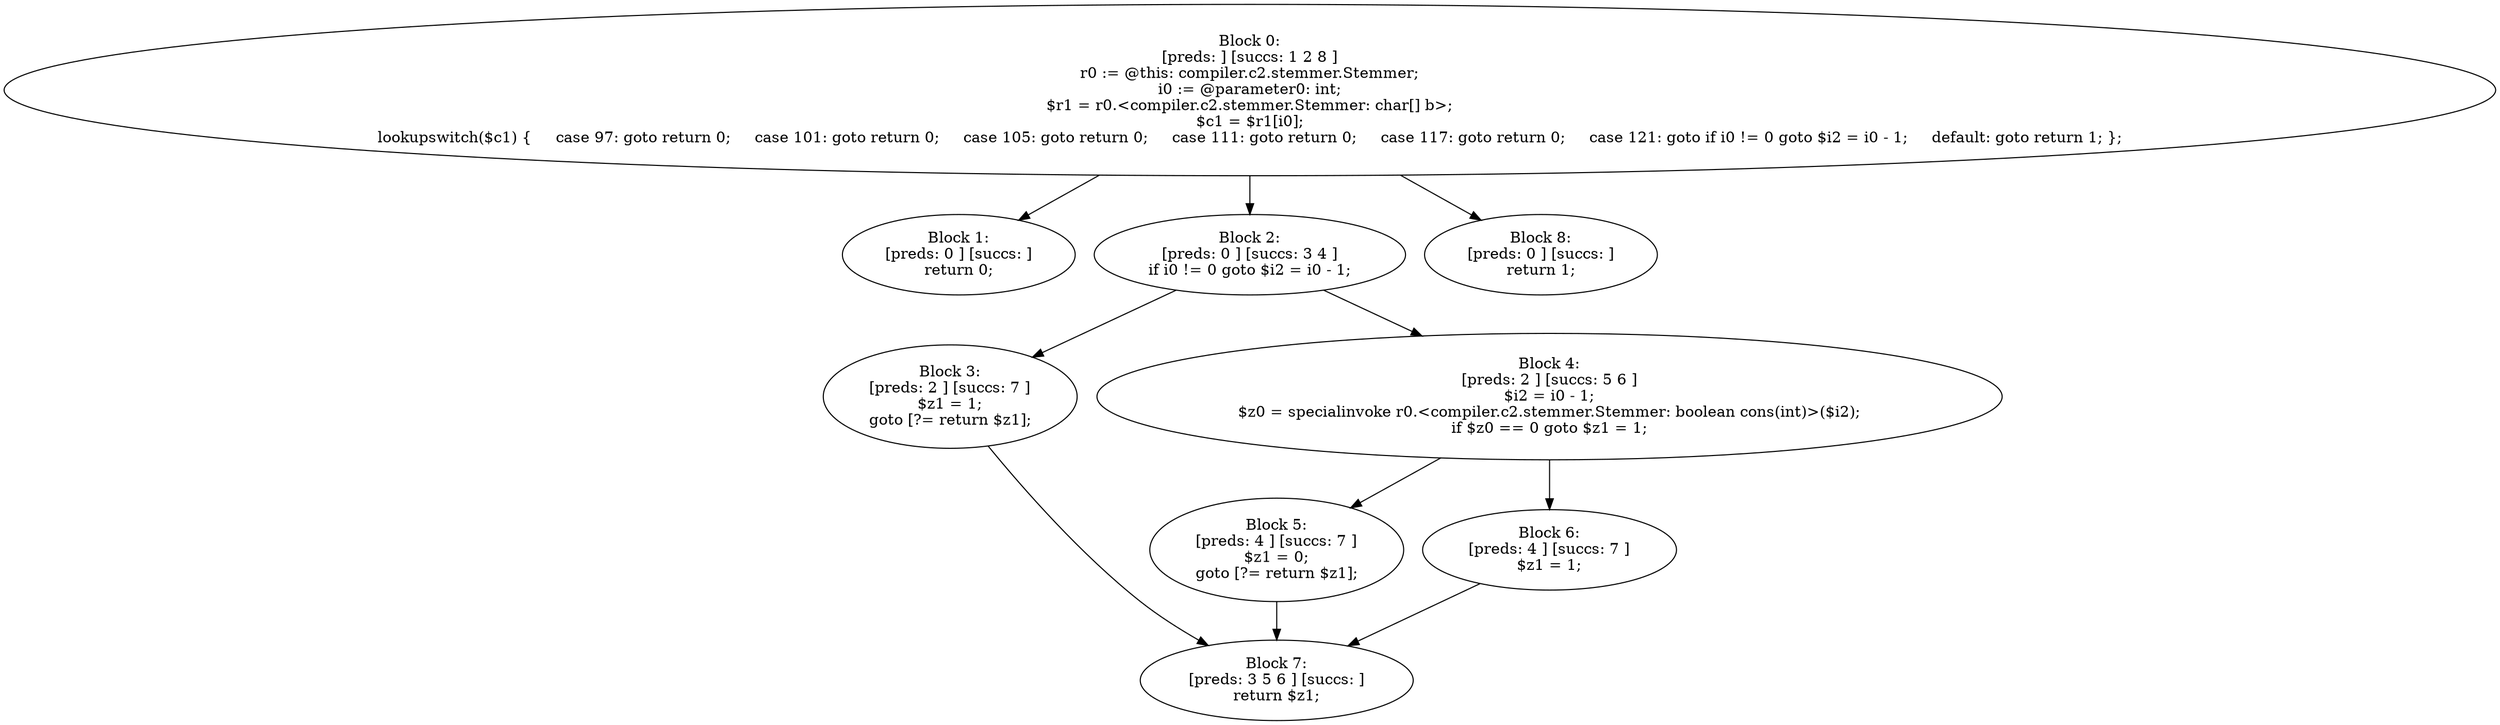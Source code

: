 digraph "unitGraph" {
    "Block 0:
[preds: ] [succs: 1 2 8 ]
r0 := @this: compiler.c2.stemmer.Stemmer;
i0 := @parameter0: int;
$r1 = r0.<compiler.c2.stemmer.Stemmer: char[] b>;
$c1 = $r1[i0];
lookupswitch($c1) {     case 97: goto return 0;     case 101: goto return 0;     case 105: goto return 0;     case 111: goto return 0;     case 117: goto return 0;     case 121: goto if i0 != 0 goto $i2 = i0 - 1;     default: goto return 1; };
"
    "Block 1:
[preds: 0 ] [succs: ]
return 0;
"
    "Block 2:
[preds: 0 ] [succs: 3 4 ]
if i0 != 0 goto $i2 = i0 - 1;
"
    "Block 3:
[preds: 2 ] [succs: 7 ]
$z1 = 1;
goto [?= return $z1];
"
    "Block 4:
[preds: 2 ] [succs: 5 6 ]
$i2 = i0 - 1;
$z0 = specialinvoke r0.<compiler.c2.stemmer.Stemmer: boolean cons(int)>($i2);
if $z0 == 0 goto $z1 = 1;
"
    "Block 5:
[preds: 4 ] [succs: 7 ]
$z1 = 0;
goto [?= return $z1];
"
    "Block 6:
[preds: 4 ] [succs: 7 ]
$z1 = 1;
"
    "Block 7:
[preds: 3 5 6 ] [succs: ]
return $z1;
"
    "Block 8:
[preds: 0 ] [succs: ]
return 1;
"
    "Block 0:
[preds: ] [succs: 1 2 8 ]
r0 := @this: compiler.c2.stemmer.Stemmer;
i0 := @parameter0: int;
$r1 = r0.<compiler.c2.stemmer.Stemmer: char[] b>;
$c1 = $r1[i0];
lookupswitch($c1) {     case 97: goto return 0;     case 101: goto return 0;     case 105: goto return 0;     case 111: goto return 0;     case 117: goto return 0;     case 121: goto if i0 != 0 goto $i2 = i0 - 1;     default: goto return 1; };
"->"Block 1:
[preds: 0 ] [succs: ]
return 0;
";
    "Block 0:
[preds: ] [succs: 1 2 8 ]
r0 := @this: compiler.c2.stemmer.Stemmer;
i0 := @parameter0: int;
$r1 = r0.<compiler.c2.stemmer.Stemmer: char[] b>;
$c1 = $r1[i0];
lookupswitch($c1) {     case 97: goto return 0;     case 101: goto return 0;     case 105: goto return 0;     case 111: goto return 0;     case 117: goto return 0;     case 121: goto if i0 != 0 goto $i2 = i0 - 1;     default: goto return 1; };
"->"Block 2:
[preds: 0 ] [succs: 3 4 ]
if i0 != 0 goto $i2 = i0 - 1;
";
    "Block 0:
[preds: ] [succs: 1 2 8 ]
r0 := @this: compiler.c2.stemmer.Stemmer;
i0 := @parameter0: int;
$r1 = r0.<compiler.c2.stemmer.Stemmer: char[] b>;
$c1 = $r1[i0];
lookupswitch($c1) {     case 97: goto return 0;     case 101: goto return 0;     case 105: goto return 0;     case 111: goto return 0;     case 117: goto return 0;     case 121: goto if i0 != 0 goto $i2 = i0 - 1;     default: goto return 1; };
"->"Block 8:
[preds: 0 ] [succs: ]
return 1;
";
    "Block 2:
[preds: 0 ] [succs: 3 4 ]
if i0 != 0 goto $i2 = i0 - 1;
"->"Block 3:
[preds: 2 ] [succs: 7 ]
$z1 = 1;
goto [?= return $z1];
";
    "Block 2:
[preds: 0 ] [succs: 3 4 ]
if i0 != 0 goto $i2 = i0 - 1;
"->"Block 4:
[preds: 2 ] [succs: 5 6 ]
$i2 = i0 - 1;
$z0 = specialinvoke r0.<compiler.c2.stemmer.Stemmer: boolean cons(int)>($i2);
if $z0 == 0 goto $z1 = 1;
";
    "Block 3:
[preds: 2 ] [succs: 7 ]
$z1 = 1;
goto [?= return $z1];
"->"Block 7:
[preds: 3 5 6 ] [succs: ]
return $z1;
";
    "Block 4:
[preds: 2 ] [succs: 5 6 ]
$i2 = i0 - 1;
$z0 = specialinvoke r0.<compiler.c2.stemmer.Stemmer: boolean cons(int)>($i2);
if $z0 == 0 goto $z1 = 1;
"->"Block 5:
[preds: 4 ] [succs: 7 ]
$z1 = 0;
goto [?= return $z1];
";
    "Block 4:
[preds: 2 ] [succs: 5 6 ]
$i2 = i0 - 1;
$z0 = specialinvoke r0.<compiler.c2.stemmer.Stemmer: boolean cons(int)>($i2);
if $z0 == 0 goto $z1 = 1;
"->"Block 6:
[preds: 4 ] [succs: 7 ]
$z1 = 1;
";
    "Block 5:
[preds: 4 ] [succs: 7 ]
$z1 = 0;
goto [?= return $z1];
"->"Block 7:
[preds: 3 5 6 ] [succs: ]
return $z1;
";
    "Block 6:
[preds: 4 ] [succs: 7 ]
$z1 = 1;
"->"Block 7:
[preds: 3 5 6 ] [succs: ]
return $z1;
";
}
